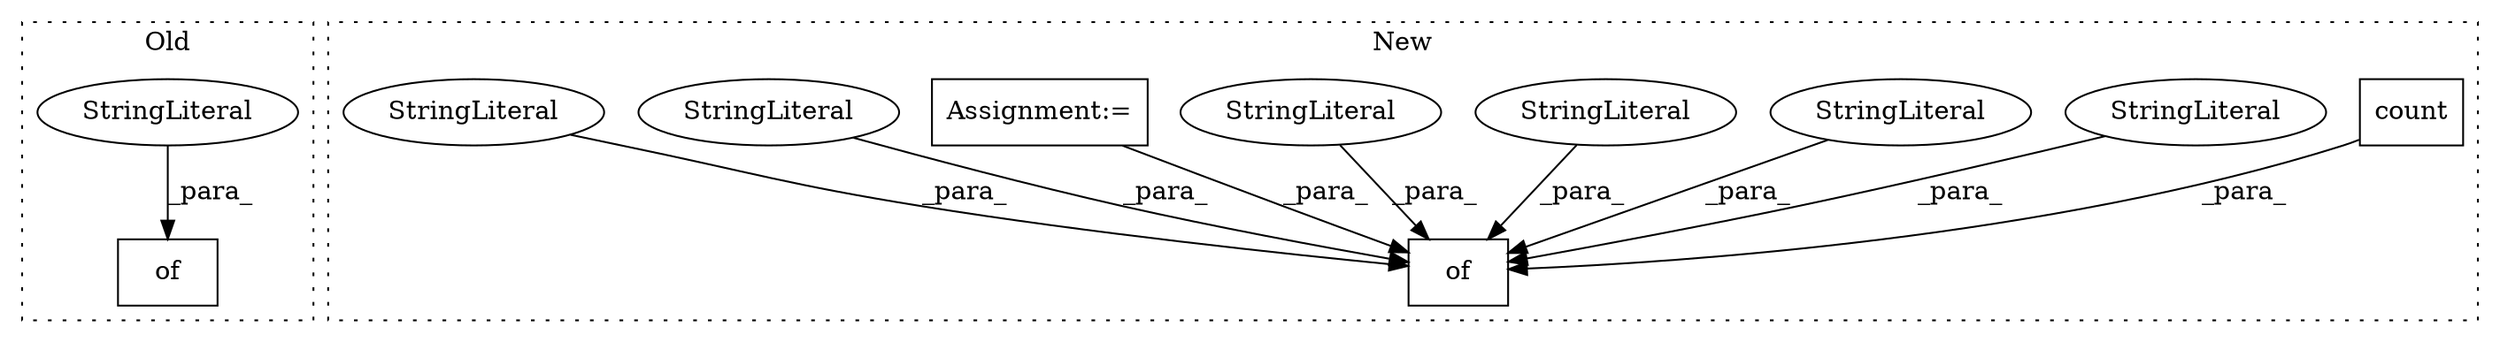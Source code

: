 digraph G {
subgraph cluster0 {
1 [label="of" a="32" s="14444,14482" l="3,1" shape="box"];
3 [label="StringLiteral" a="45" s="14455" l="6" shape="ellipse"];
label = "Old";
style="dotted";
}
subgraph cluster1 {
2 [label="count" a="32" s="14883" l="7" shape="box"];
4 [label="of" a="32" s="14314,14905" l="3,1" shape="box"];
5 [label="StringLiteral" a="45" s="14340" l="22" shape="ellipse"];
6 [label="StringLiteral" a="45" s="14317" l="7" shape="ellipse"];
7 [label="StringLiteral" a="45" s="14644" l="54" shape="ellipse"];
8 [label="StringLiteral" a="45" s="14630" l="13" shape="ellipse"];
9 [label="Assignment:=" a="7" s="14047" l="1" shape="box"];
10 [label="StringLiteral" a="45" s="14332" l="7" shape="ellipse"];
11 [label="StringLiteral" a="45" s="14397" l="12" shape="ellipse"];
label = "New";
style="dotted";
}
2 -> 4 [label="_para_"];
3 -> 1 [label="_para_"];
5 -> 4 [label="_para_"];
6 -> 4 [label="_para_"];
7 -> 4 [label="_para_"];
8 -> 4 [label="_para_"];
9 -> 4 [label="_para_"];
10 -> 4 [label="_para_"];
11 -> 4 [label="_para_"];
}